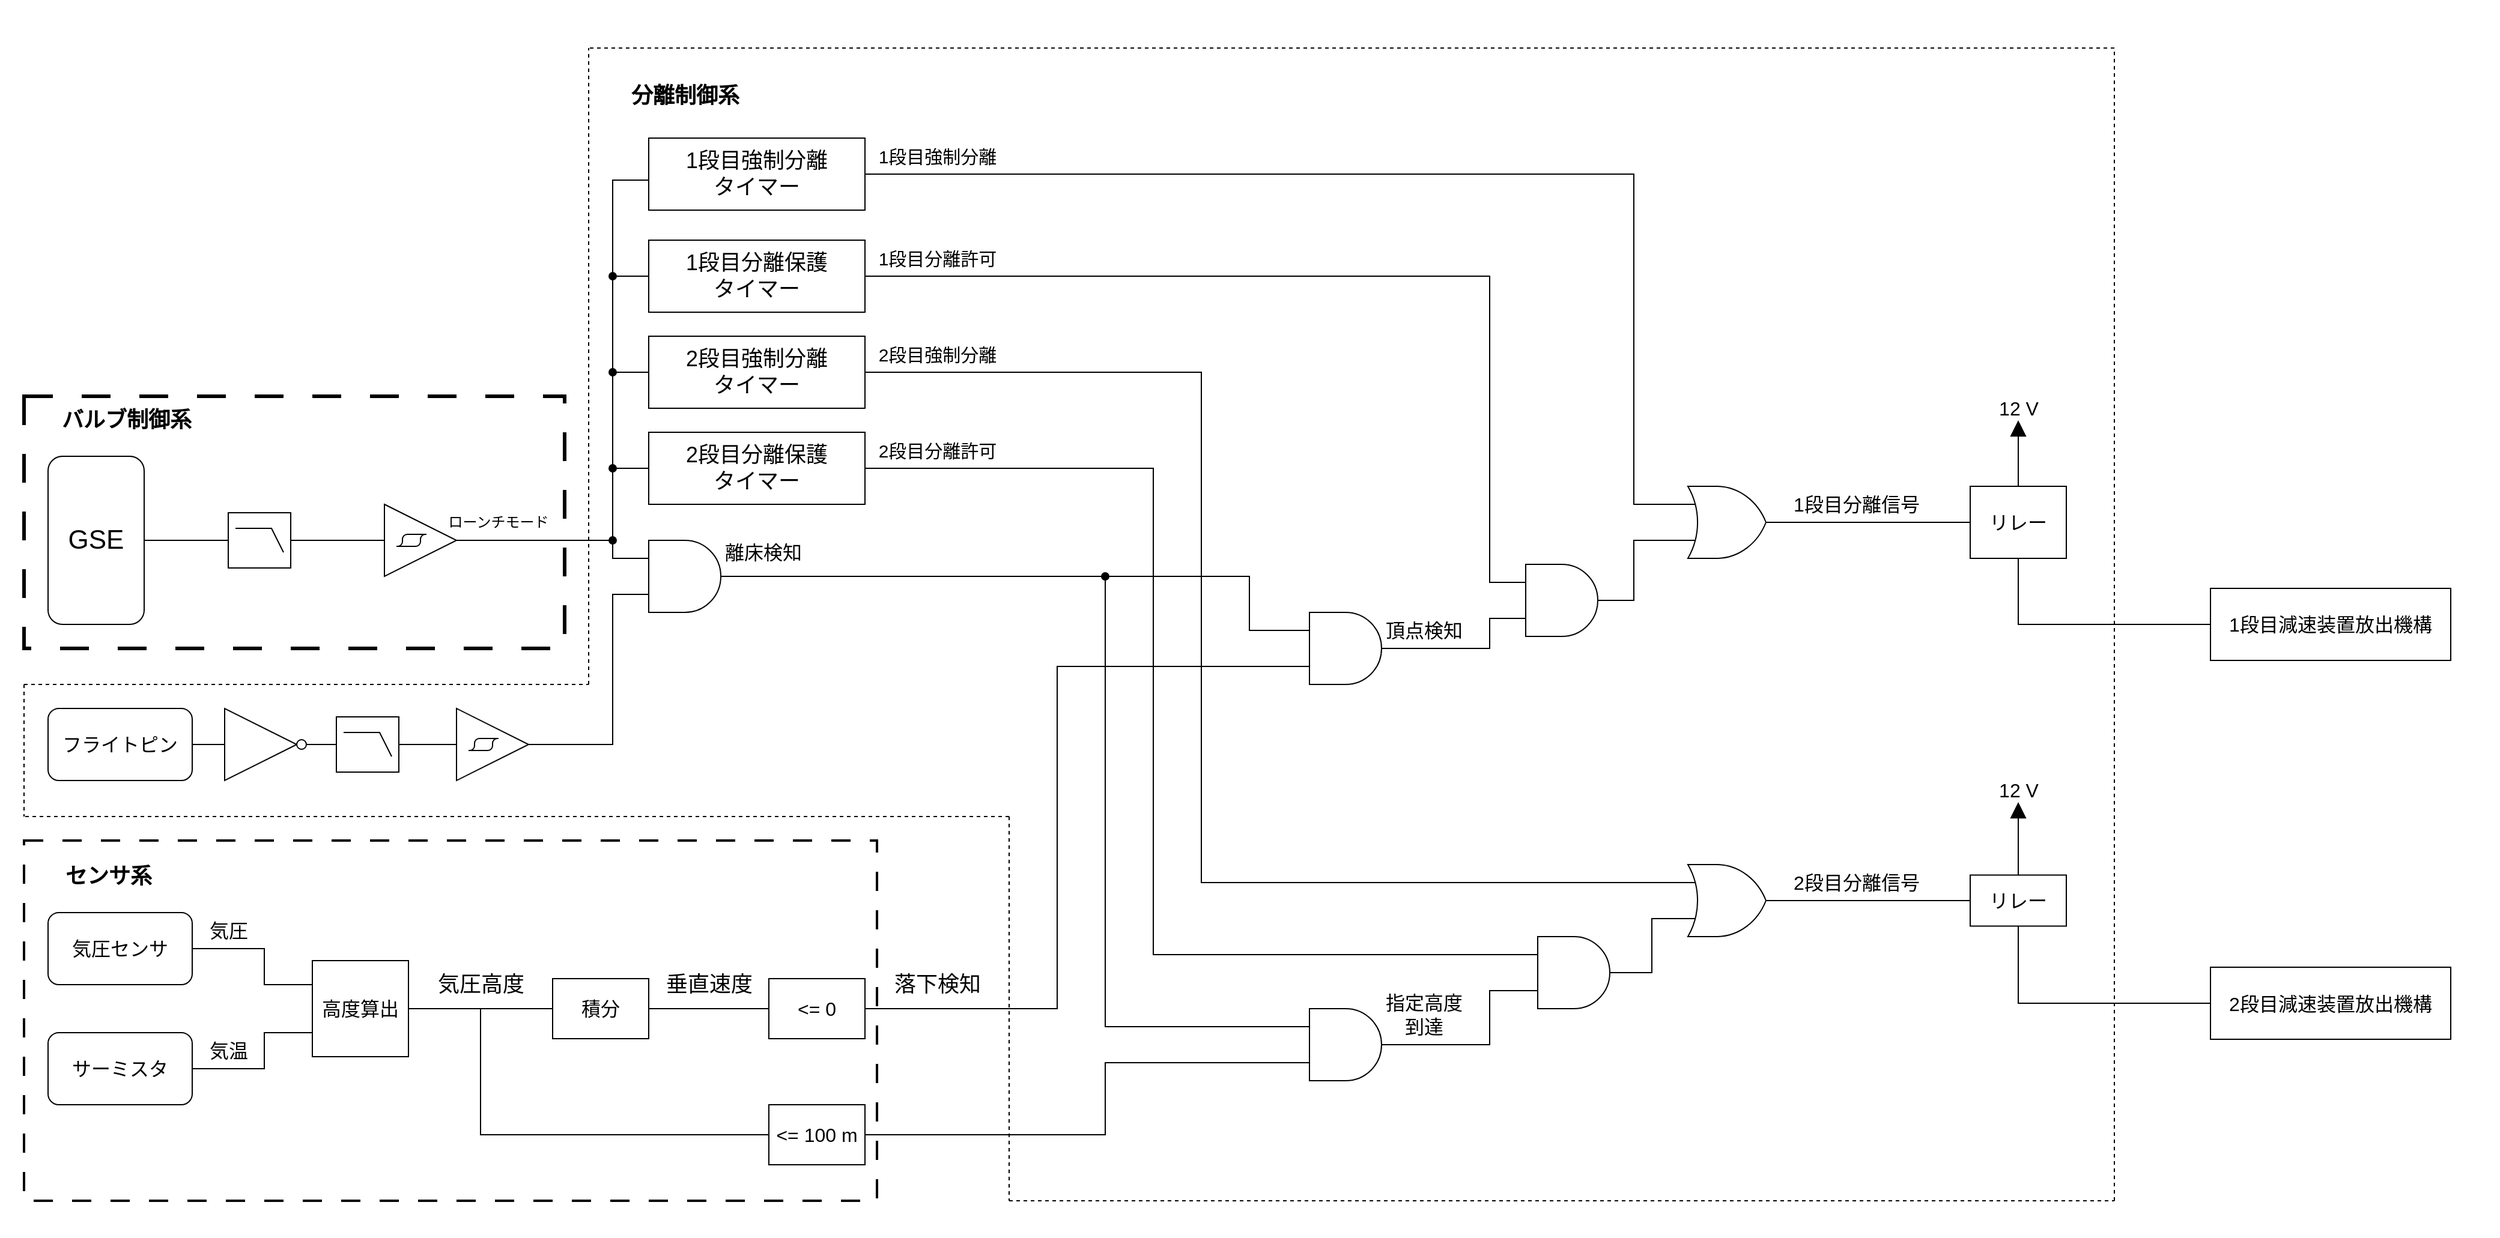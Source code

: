 <mxfile>
    <diagram id="8TEd3o8tfnUCQelQGDyB" name="ページ1">
        <mxGraphModel dx="1258" dy="1646" grid="1" gridSize="10" guides="1" tooltips="1" connect="1" arrows="1" fold="1" page="1" pageScale="1" pageWidth="1169" pageHeight="827" background="#ffffff" math="0" shadow="0">
            <root>
                <mxCell id="0"/>
                <mxCell id="1" parent="0"/>
                <mxCell id="135" value="" style="rounded=0;whiteSpace=wrap;html=1;strokeColor=none;" parent="1" vertex="1">
                    <mxGeometry x="40" y="-200" width="2080" height="1030" as="geometry"/>
                </mxCell>
                <mxCell id="49" value="気温" style="text;html=1;align=center;verticalAlign=middle;resizable=0;points=[];autosize=1;strokeColor=none;fillColor=none;fontSize=16;" parent="1" vertex="1">
                    <mxGeometry x="200" y="660" width="60" height="30" as="geometry"/>
                </mxCell>
                <mxCell id="82" value="" style="rounded=0;whiteSpace=wrap;html=1;fontSize=18;fillColor=none;dashed=1;dashPattern=8 8;strokeWidth=2;movable=0;resizable=0;rotatable=0;deletable=0;editable=0;locked=1;connectable=0;" parent="1" vertex="1">
                    <mxGeometry x="60" y="500" width="710" height="300" as="geometry"/>
                </mxCell>
                <mxCell id="13" value="" style="rounded=0;whiteSpace=wrap;html=1;fontSize=18;fillColor=none;dashed=1;dashPattern=8 8;movable=0;resizable=0;rotatable=0;deletable=0;editable=0;connectable=0;strokeWidth=3;locked=1;" parent="1" vertex="1">
                    <mxGeometry x="60" y="130" width="450" height="210" as="geometry"/>
                </mxCell>
                <mxCell id="3" value="&lt;font style=&quot;font-size: 22px;&quot;&gt;GSE&lt;/font&gt;" style="rounded=1;whiteSpace=wrap;html=1;" parent="1" vertex="1">
                    <mxGeometry x="80" y="180" width="80" height="140" as="geometry"/>
                </mxCell>
                <mxCell id="16" style="edgeStyle=elbowEdgeStyle;rounded=0;html=1;exitX=1;exitY=0.5;exitDx=0;exitDy=0;exitPerimeter=0;entryX=0;entryY=0.25;entryDx=0;entryDy=0;entryPerimeter=0;fontSize=18;endArrow=none;endFill=0;" parent="1" target="15" edge="1">
                    <mxGeometry relative="1" as="geometry">
                        <Array as="points">
                            <mxPoint x="550" y="260"/>
                        </Array>
                        <mxPoint x="500.0" y="250" as="sourcePoint"/>
                    </mxGeometry>
                </mxCell>
                <mxCell id="12" value="&lt;b&gt;バルブ制御系&lt;/b&gt;" style="text;html=1;align=center;verticalAlign=middle;resizable=0;points=[];autosize=1;strokeColor=none;fillColor=none;fontSize=18;" parent="1" vertex="1">
                    <mxGeometry x="80" y="130" width="130" height="40" as="geometry"/>
                </mxCell>
                <mxCell id="56" style="edgeStyle=elbowEdgeStyle;rounded=0;html=1;exitX=1;exitY=0.5;exitDx=0;exitDy=0;exitPerimeter=0;entryX=0;entryY=0.25;entryDx=0;entryDy=0;entryPerimeter=0;fontSize=16;startArrow=none;startFill=0;endArrow=none;endFill=0;" parent="1" source="15" target="19" edge="1">
                    <mxGeometry relative="1" as="geometry">
                        <Array as="points">
                            <mxPoint x="1080" y="300"/>
                        </Array>
                    </mxGeometry>
                </mxCell>
                <mxCell id="15" value="" style="verticalLabelPosition=bottom;shadow=0;dashed=0;align=center;html=1;verticalAlign=top;shape=mxgraph.electrical.logic_gates.logic_gate;operation=and;dashPattern=8 8;fontSize=18;fillColor=none;" parent="1" vertex="1">
                    <mxGeometry x="560" y="250" width="100" height="60" as="geometry"/>
                </mxCell>
                <mxCell id="18" style="edgeStyle=elbowEdgeStyle;rounded=0;html=1;fontSize=18;endArrow=oval;endFill=1;startArrow=none;startFill=0;" parent="1" source="17" edge="1">
                    <mxGeometry relative="1" as="geometry">
                        <mxPoint x="550" y="250" as="targetPoint"/>
                        <Array as="points">
                            <mxPoint x="550" y="230"/>
                        </Array>
                    </mxGeometry>
                </mxCell>
                <mxCell id="17" value="2段目分離保護&lt;div&gt;タイマー&lt;/div&gt;" style="rounded=0;whiteSpace=wrap;html=1;fontSize=18;fillColor=default;" parent="1" vertex="1">
                    <mxGeometry x="580" y="160" width="180" height="60" as="geometry"/>
                </mxCell>
                <mxCell id="36" style="edgeStyle=elbowEdgeStyle;rounded=0;html=1;exitX=1;exitY=0.5;exitDx=0;exitDy=0;exitPerimeter=0;entryX=0;entryY=0.75;entryDx=0;entryDy=0;entryPerimeter=0;fontSize=16;startArrow=none;startFill=0;endArrow=none;endFill=0;" parent="1" source="19" target="35" edge="1">
                    <mxGeometry relative="1" as="geometry">
                        <Array as="points">
                            <mxPoint x="1280" y="330"/>
                            <mxPoint x="1210" y="320"/>
                            <mxPoint x="1150" y="320"/>
                        </Array>
                    </mxGeometry>
                </mxCell>
                <mxCell id="19" value="" style="verticalLabelPosition=bottom;shadow=0;dashed=0;align=center;html=1;verticalAlign=top;shape=mxgraph.electrical.logic_gates.logic_gate;operation=and;dashPattern=8 8;fontSize=18;fillColor=none;" parent="1" vertex="1">
                    <mxGeometry x="1110" y="310" width="100" height="60" as="geometry"/>
                </mxCell>
                <mxCell id="21" value="&lt;font style=&quot;font-size: 16px;&quot;&gt;離床検知&lt;/font&gt;" style="text;html=1;align=center;verticalAlign=middle;resizable=0;points=[];autosize=1;strokeColor=none;fillColor=none;fontSize=18;" parent="1" vertex="1">
                    <mxGeometry x="630" y="240" width="90" height="40" as="geometry"/>
                </mxCell>
                <mxCell id="34" style="edgeStyle=elbowEdgeStyle;rounded=0;html=1;fontSize=16;startArrow=none;startFill=0;endArrow=oval;endFill=1;" parent="1" source="23" edge="1">
                    <mxGeometry relative="1" as="geometry">
                        <mxPoint x="550" y="190" as="targetPoint"/>
                        <Array as="points">
                            <mxPoint x="550" y="150"/>
                        </Array>
                    </mxGeometry>
                </mxCell>
                <mxCell id="23" value="2段目強制分離&lt;br&gt;タイマー" style="rounded=0;whiteSpace=wrap;html=1;fontSize=18;fillColor=default;" parent="1" vertex="1">
                    <mxGeometry x="580" y="80" width="180" height="60" as="geometry"/>
                </mxCell>
                <mxCell id="27" style="edgeStyle=elbowEdgeStyle;rounded=0;html=1;exitX=1;exitY=0.5;exitDx=0;exitDy=0;exitPerimeter=0;entryX=0;entryY=0.75;entryDx=0;entryDy=0;entryPerimeter=0;fontSize=16;startArrow=none;startFill=0;endArrow=none;endFill=0;" parent="1" source="26" target="15" edge="1">
                    <mxGeometry relative="1" as="geometry">
                        <Array as="points">
                            <mxPoint x="550" y="360"/>
                        </Array>
                    </mxGeometry>
                </mxCell>
                <mxCell id="26" value="" style="verticalLabelPosition=bottom;shadow=0;dashed=0;align=center;html=1;verticalAlign=top;shape=mxgraph.electrical.logic_gates.schmitt_trigger;fontSize=16;fillColor=default;" parent="1" vertex="1">
                    <mxGeometry x="400" y="390" width="100" height="60" as="geometry"/>
                </mxCell>
                <mxCell id="29" style="edgeStyle=elbowEdgeStyle;rounded=0;html=1;entryX=0;entryY=0.5;entryDx=0;entryDy=0;entryPerimeter=0;fontSize=16;startArrow=none;startFill=0;endArrow=none;endFill=0;" parent="1" source="28" target="26" edge="1">
                    <mxGeometry relative="1" as="geometry"/>
                </mxCell>
                <mxCell id="28" value="" style="verticalLabelPosition=bottom;shadow=0;dashed=0;align=center;html=1;verticalAlign=top;shape=mxgraph.electrical.logic_gates.lowpass_filter;fontSize=16;fillColor=default;" parent="1" vertex="1">
                    <mxGeometry x="320" y="397" width="52" height="46" as="geometry"/>
                </mxCell>
                <mxCell id="31" style="edgeStyle=elbowEdgeStyle;rounded=0;html=1;exitX=1;exitY=0.5;exitDx=0;exitDy=0;exitPerimeter=0;entryX=0;entryY=0.5;entryDx=0;entryDy=0;entryPerimeter=0;fontSize=16;startArrow=none;startFill=0;endArrow=none;endFill=0;" parent="1" source="30" target="28" edge="1">
                    <mxGeometry relative="1" as="geometry"/>
                </mxCell>
                <mxCell id="30" value="" style="verticalLabelPosition=bottom;shadow=0;dashed=0;align=center;html=1;verticalAlign=top;shape=mxgraph.electrical.logic_gates.inverter_2;fontSize=16;fillColor=default;" parent="1" vertex="1">
                    <mxGeometry x="210" y="390" width="100" height="60" as="geometry"/>
                </mxCell>
                <mxCell id="33" style="edgeStyle=elbowEdgeStyle;rounded=0;html=1;entryX=0;entryY=0.5;entryDx=0;entryDy=0;entryPerimeter=0;fontSize=16;startArrow=none;startFill=0;endArrow=none;endFill=0;" parent="1" source="32" target="30" edge="1">
                    <mxGeometry relative="1" as="geometry"/>
                </mxCell>
                <mxCell id="32" value="フライトピン" style="rounded=1;whiteSpace=wrap;html=1;fontSize=16;fillColor=default;" parent="1" vertex="1">
                    <mxGeometry x="80" y="390" width="120" height="60" as="geometry"/>
                </mxCell>
                <mxCell id="39" style="edgeStyle=elbowEdgeStyle;rounded=0;html=1;exitX=1;exitY=0.5;exitDx=0;exitDy=0;exitPerimeter=0;entryX=0;entryY=0.75;entryDx=0;entryDy=0;entryPerimeter=0;fontSize=16;startArrow=none;startFill=0;endArrow=none;endFill=0;" parent="1" source="35" target="59" edge="1">
                    <mxGeometry relative="1" as="geometry">
                        <mxPoint x="1350" y="250" as="targetPoint"/>
                        <Array as="points">
                            <mxPoint x="1400" y="260"/>
                            <mxPoint x="1330" y="270"/>
                        </Array>
                    </mxGeometry>
                </mxCell>
                <mxCell id="35" value="" style="verticalLabelPosition=bottom;shadow=0;dashed=0;align=center;html=1;verticalAlign=top;shape=mxgraph.electrical.logic_gates.logic_gate;operation=and;dashPattern=8 8;fontSize=18;fillColor=none;" parent="1" vertex="1">
                    <mxGeometry x="1290" y="270" width="100" height="60" as="geometry"/>
                </mxCell>
                <mxCell id="46" style="edgeStyle=elbowEdgeStyle;rounded=0;html=1;fontSize=16;startArrow=none;startFill=0;endArrow=none;endFill=0;" parent="1" source="43" edge="1">
                    <mxGeometry relative="1" as="geometry">
                        <mxPoint x="300" y="620" as="targetPoint"/>
                        <Array as="points">
                            <mxPoint x="260" y="590"/>
                        </Array>
                    </mxGeometry>
                </mxCell>
                <mxCell id="43" value="気圧センサ" style="rounded=1;whiteSpace=wrap;html=1;fontSize=16;fillColor=default;" parent="1" vertex="1">
                    <mxGeometry x="80" y="560" width="120" height="60" as="geometry"/>
                </mxCell>
                <mxCell id="47" style="edgeStyle=elbowEdgeStyle;rounded=0;html=1;entryX=0;entryY=0.75;entryDx=0;entryDy=0;fontSize=16;startArrow=none;startFill=0;endArrow=none;endFill=0;" parent="1" source="44" target="45" edge="1">
                    <mxGeometry relative="1" as="geometry">
                        <Array as="points">
                            <mxPoint x="260" y="690"/>
                        </Array>
                    </mxGeometry>
                </mxCell>
                <mxCell id="44" value="サーミスタ" style="rounded=1;whiteSpace=wrap;html=1;fontSize=16;fillColor=default;" parent="1" vertex="1">
                    <mxGeometry x="80" y="660" width="120" height="60" as="geometry"/>
                </mxCell>
                <mxCell id="51" style="edgeStyle=elbowEdgeStyle;rounded=0;html=1;entryX=0;entryY=0.5;entryDx=0;entryDy=0;fontSize=16;startArrow=none;startFill=0;endArrow=none;endFill=0;" parent="1" source="45" target="50" edge="1">
                    <mxGeometry relative="1" as="geometry"/>
                </mxCell>
                <mxCell id="45" value="高度算出" style="rounded=0;whiteSpace=wrap;html=1;fontSize=16;fillColor=default;" parent="1" vertex="1">
                    <mxGeometry x="300" y="600" width="80" height="80" as="geometry"/>
                </mxCell>
                <mxCell id="48" value="気圧" style="text;html=1;align=center;verticalAlign=middle;resizable=0;points=[];autosize=1;strokeColor=none;fillColor=none;fontSize=16;" parent="1" vertex="1">
                    <mxGeometry x="200" y="560" width="60" height="30" as="geometry"/>
                </mxCell>
                <mxCell id="53" style="edgeStyle=elbowEdgeStyle;rounded=0;html=1;entryX=0;entryY=0.5;entryDx=0;entryDy=0;fontSize=16;startArrow=none;startFill=0;endArrow=none;endFill=0;" parent="1" source="50" target="52" edge="1">
                    <mxGeometry relative="1" as="geometry"/>
                </mxCell>
                <mxCell id="50" value="積分" style="rounded=0;whiteSpace=wrap;html=1;fontSize=16;fillColor=default;" parent="1" vertex="1">
                    <mxGeometry x="500" y="615" width="80" height="50" as="geometry"/>
                </mxCell>
                <mxCell id="57" style="edgeStyle=elbowEdgeStyle;rounded=0;html=1;entryX=0;entryY=0.75;entryDx=0;entryDy=0;entryPerimeter=0;fontSize=16;startArrow=none;startFill=0;endArrow=none;endFill=0;" parent="1" source="52" target="19" edge="1">
                    <mxGeometry relative="1" as="geometry">
                        <Array as="points">
                            <mxPoint x="920" y="500"/>
                        </Array>
                    </mxGeometry>
                </mxCell>
                <mxCell id="52" value="&amp;lt;= 0" style="rounded=0;whiteSpace=wrap;html=1;fontSize=16;fillColor=default;" parent="1" vertex="1">
                    <mxGeometry x="680" y="615" width="80" height="50" as="geometry"/>
                </mxCell>
                <mxCell id="58" value="頂点検知" style="text;html=1;align=center;verticalAlign=middle;resizable=0;points=[];autosize=1;strokeColor=none;fillColor=none;fontSize=16;" parent="1" vertex="1">
                    <mxGeometry x="1180" y="310" width="90" height="30" as="geometry"/>
                </mxCell>
                <mxCell id="61" style="edgeStyle=elbowEdgeStyle;rounded=0;html=1;exitX=1;exitY=0.5;exitDx=0;exitDy=0;exitPerimeter=0;entryX=0;entryY=0.5;entryDx=0;entryDy=0;fontSize=16;startArrow=none;startFill=0;endArrow=none;endFill=0;" parent="1" target="60" edge="1">
                    <mxGeometry relative="1" as="geometry">
                        <mxPoint x="1530" y="235" as="sourcePoint"/>
                    </mxGeometry>
                </mxCell>
                <mxCell id="59" value="" style="verticalLabelPosition=bottom;shadow=0;dashed=0;align=center;html=1;verticalAlign=top;shape=mxgraph.electrical.logic_gates.logic_gate;operation=or;fontSize=16;fillColor=default;" parent="1" vertex="1">
                    <mxGeometry x="1430" y="205" width="100" height="60" as="geometry"/>
                </mxCell>
                <mxCell id="64" style="edgeStyle=elbowEdgeStyle;rounded=0;html=1;fontSize=16;startArrow=none;startFill=0;endArrow=block;endFill=1;endSize=11;startSize=6;targetPerimeterSpacing=0;strokeWidth=1;" parent="1" source="60" edge="1">
                    <mxGeometry relative="1" as="geometry">
                        <mxPoint x="1720" y="150.0" as="targetPoint"/>
                    </mxGeometry>
                </mxCell>
                <mxCell id="67" style="edgeStyle=elbowEdgeStyle;rounded=0;html=1;entryX=0;entryY=0.5;entryDx=0;entryDy=0;strokeWidth=1;fontSize=16;startArrow=none;startFill=0;endArrow=none;endFill=0;startSize=6;endSize=11;targetPerimeterSpacing=0;exitX=0.5;exitY=1;exitDx=0;exitDy=0;" parent="1" source="60" target="66" edge="1">
                    <mxGeometry relative="1" as="geometry">
                        <Array as="points">
                            <mxPoint x="1720" y="280"/>
                        </Array>
                    </mxGeometry>
                </mxCell>
                <mxCell id="60" value="リレー" style="rounded=0;whiteSpace=wrap;html=1;fontSize=16;fillColor=default;" parent="1" vertex="1">
                    <mxGeometry x="1680" y="205" width="80" height="60" as="geometry"/>
                </mxCell>
                <mxCell id="62" value="1段目分離信号" style="text;html=1;align=center;verticalAlign=middle;resizable=0;points=[];autosize=1;strokeColor=none;fillColor=none;fontSize=16;" parent="1" vertex="1">
                    <mxGeometry x="1520" y="205" width="130" height="30" as="geometry"/>
                </mxCell>
                <mxCell id="65" value="12 V" style="text;html=1;align=center;verticalAlign=middle;resizable=0;points=[];autosize=1;strokeColor=none;fillColor=none;fontSize=16;" parent="1" vertex="1">
                    <mxGeometry x="1690" y="125" width="60" height="30" as="geometry"/>
                </mxCell>
                <mxCell id="66" value="1段目減速装置放出機構" style="rounded=0;whiteSpace=wrap;html=1;fontSize=16;fillColor=default;" parent="1" vertex="1">
                    <mxGeometry x="1880" y="290" width="200" height="60" as="geometry"/>
                </mxCell>
                <mxCell id="68" value="" style="endArrow=none;dashed=1;html=1;rounded=0;strokeWidth=1;fontSize=16;startSize=6;endSize=11;targetPerimeterSpacing=0;" parent="1" edge="1">
                    <mxGeometry width="50" height="50" relative="1" as="geometry">
                        <mxPoint x="60" y="370" as="sourcePoint"/>
                        <mxPoint x="530" y="370" as="targetPoint"/>
                    </mxGeometry>
                </mxCell>
                <mxCell id="69" value="" style="endArrow=none;dashed=1;html=1;rounded=0;strokeWidth=1;fontSize=16;startSize=6;endSize=11;targetPerimeterSpacing=0;" parent="1" edge="1">
                    <mxGeometry width="50" height="50" relative="1" as="geometry">
                        <mxPoint x="530" y="370" as="sourcePoint"/>
                        <mxPoint x="530" y="-160" as="targetPoint"/>
                    </mxGeometry>
                </mxCell>
                <mxCell id="70" value="&lt;b&gt;&lt;font style=&quot;font-size: 18px;&quot;&gt;分離制御系&lt;/font&gt;&lt;/b&gt;" style="text;html=1;align=center;verticalAlign=middle;resizable=0;points=[];autosize=1;strokeColor=none;fillColor=none;fontSize=16;" parent="1" vertex="1">
                    <mxGeometry x="555" y="-140" width="110" height="40" as="geometry"/>
                </mxCell>
                <mxCell id="71" value="&lt;b&gt;センサ系&lt;/b&gt;" style="text;html=1;align=center;verticalAlign=middle;resizable=0;points=[];autosize=1;strokeColor=none;fillColor=none;fontSize=18;" parent="1" vertex="1">
                    <mxGeometry x="80" y="510" width="100" height="40" as="geometry"/>
                </mxCell>
                <mxCell id="72" value="" style="endArrow=none;dashed=1;html=1;rounded=0;strokeWidth=1;fontSize=16;startSize=6;endSize=11;targetPerimeterSpacing=0;" parent="1" edge="1">
                    <mxGeometry width="50" height="50" relative="1" as="geometry">
                        <mxPoint x="60" y="370" as="sourcePoint"/>
                        <mxPoint x="60" y="480" as="targetPoint"/>
                    </mxGeometry>
                </mxCell>
                <mxCell id="73" value="" style="endArrow=none;dashed=1;html=1;rounded=0;strokeWidth=1;fontSize=16;startSize=6;endSize=11;targetPerimeterSpacing=0;" parent="1" edge="1">
                    <mxGeometry width="50" height="50" relative="1" as="geometry">
                        <mxPoint x="880" y="480" as="sourcePoint"/>
                        <mxPoint x="60" y="480" as="targetPoint"/>
                    </mxGeometry>
                </mxCell>
                <mxCell id="74" value="落下検知" style="text;html=1;align=center;verticalAlign=middle;resizable=0;points=[];autosize=1;strokeColor=none;fillColor=none;fontSize=18;" parent="1" vertex="1">
                    <mxGeometry x="770" y="600" width="100" height="40" as="geometry"/>
                </mxCell>
                <mxCell id="75" value="垂直速度" style="text;html=1;align=center;verticalAlign=middle;resizable=0;points=[];autosize=1;strokeColor=none;fillColor=none;fontSize=18;" parent="1" vertex="1">
                    <mxGeometry x="580" y="600" width="100" height="40" as="geometry"/>
                </mxCell>
                <mxCell id="77" value="気圧高度" style="text;html=1;align=center;verticalAlign=middle;resizable=0;points=[];autosize=1;strokeColor=none;fillColor=none;fontSize=18;" parent="1" vertex="1">
                    <mxGeometry x="390" y="600" width="100" height="40" as="geometry"/>
                </mxCell>
                <mxCell id="81" value="" style="endArrow=none;dashed=1;html=1;strokeWidth=1;rounded=0;fontSize=18;startSize=6;endSize=11;targetPerimeterSpacing=0;" parent="1" edge="1">
                    <mxGeometry width="50" height="50" relative="1" as="geometry">
                        <mxPoint x="880" y="800" as="sourcePoint"/>
                        <mxPoint x="1800" y="800" as="targetPoint"/>
                    </mxGeometry>
                </mxCell>
                <mxCell id="84" value="" style="endArrow=none;html=1;exitX=0;exitY=0.5;exitDx=0;exitDy=0;exitPerimeter=0;entryX=1;entryY=0.5;entryDx=0;entryDy=0;" parent="1" target="3" edge="1">
                    <mxGeometry width="50" height="50" relative="1" as="geometry">
                        <mxPoint x="190" y="250" as="sourcePoint"/>
                        <mxPoint x="510" y="260" as="targetPoint"/>
                    </mxGeometry>
                </mxCell>
                <mxCell id="85" value="" style="verticalLabelPosition=bottom;shadow=0;dashed=0;align=center;html=1;verticalAlign=top;shape=mxgraph.electrical.logic_gates.lowpass_filter;fontSize=16;fillColor=default;" parent="1" vertex="1">
                    <mxGeometry x="230" y="227" width="52" height="46" as="geometry"/>
                </mxCell>
                <mxCell id="89" style="edgeStyle=none;html=1;endArrow=none;endFill=0;" parent="1" source="86" edge="1">
                    <mxGeometry relative="1" as="geometry">
                        <mxPoint x="500" y="250" as="targetPoint"/>
                    </mxGeometry>
                </mxCell>
                <mxCell id="86" value="" style="verticalLabelPosition=bottom;shadow=0;dashed=0;align=center;html=1;verticalAlign=top;shape=mxgraph.electrical.logic_gates.schmitt_trigger;fontSize=16;fillColor=default;" parent="1" vertex="1">
                    <mxGeometry x="340" y="220" width="100" height="60" as="geometry"/>
                </mxCell>
                <mxCell id="87" style="edgeStyle=none;html=1;entryX=0;entryY=0.5;entryDx=0;entryDy=0;entryPerimeter=0;endArrow=none;endFill=0;" parent="1" source="85" target="86" edge="1">
                    <mxGeometry relative="1" as="geometry"/>
                </mxCell>
                <mxCell id="88" style="edgeStyle=none;html=1;entryX=0;entryY=0.5;entryDx=0;entryDy=0;entryPerimeter=0;endArrow=none;endFill=0;" parent="1" target="85" edge="1">
                    <mxGeometry relative="1" as="geometry">
                        <mxPoint x="190" y="250" as="sourcePoint"/>
                    </mxGeometry>
                </mxCell>
                <mxCell id="90" value="ローンチモード" style="text;html=1;align=center;verticalAlign=middle;whiteSpace=wrap;rounded=0;" parent="1" vertex="1">
                    <mxGeometry x="410" y="220" width="90" height="30" as="geometry"/>
                </mxCell>
                <mxCell id="93" value="1段目分離保護&lt;div&gt;タイマー&lt;/div&gt;" style="rounded=0;whiteSpace=wrap;html=1;fontSize=18;fillColor=default;" parent="1" vertex="1">
                    <mxGeometry x="580" width="180" height="60" as="geometry"/>
                </mxCell>
                <mxCell id="94" value="1段目強制分離&lt;br&gt;タイマー" style="rounded=0;whiteSpace=wrap;html=1;fontSize=18;fillColor=default;" parent="1" vertex="1">
                    <mxGeometry x="580" y="-85" width="180" height="60" as="geometry"/>
                </mxCell>
                <mxCell id="95" value="" style="endArrow=none;html=1;entryX=0;entryY=0.5;entryDx=0;entryDy=0;edgeStyle=elbowEdgeStyle;rounded=0;curved=0;startArrow=oval;startFill=1;" parent="1" target="93" edge="1">
                    <mxGeometry width="50" height="50" relative="1" as="geometry">
                        <mxPoint x="550" y="110" as="sourcePoint"/>
                        <mxPoint x="565" y="-70" as="targetPoint"/>
                        <Array as="points">
                            <mxPoint x="550" y="70"/>
                        </Array>
                    </mxGeometry>
                </mxCell>
                <mxCell id="96" value="" style="endArrow=none;html=1;entryX=0;entryY=0.5;entryDx=0;entryDy=0;edgeStyle=elbowEdgeStyle;rounded=0;curved=0;startArrow=oval;startFill=1;" parent="1" edge="1">
                    <mxGeometry width="50" height="50" relative="1" as="geometry">
                        <mxPoint x="550" y="30" as="sourcePoint"/>
                        <mxPoint x="580" y="-50" as="targetPoint"/>
                        <Array as="points">
                            <mxPoint x="550" y="-10"/>
                        </Array>
                    </mxGeometry>
                </mxCell>
                <mxCell id="97" value="" style="verticalLabelPosition=bottom;shadow=0;dashed=0;align=center;html=1;verticalAlign=top;shape=mxgraph.electrical.logic_gates.logic_gate;operation=and;dashPattern=8 8;fontSize=18;fillColor=none;" parent="1" vertex="1">
                    <mxGeometry x="1110" y="640" width="100" height="60" as="geometry"/>
                </mxCell>
                <mxCell id="98" value="" style="endArrow=oval;html=1;edgeStyle=elbowEdgeStyle;strokeColor=default;rounded=0;curved=0;endFill=1;" parent="1" edge="1">
                    <mxGeometry width="50" height="50" relative="1" as="geometry">
                        <mxPoint x="1110" y="655" as="sourcePoint"/>
                        <mxPoint x="960" y="280" as="targetPoint"/>
                        <Array as="points">
                            <mxPoint x="960" y="470"/>
                        </Array>
                    </mxGeometry>
                </mxCell>
                <mxCell id="99" value="" style="verticalLabelPosition=bottom;shadow=0;dashed=0;align=center;html=1;verticalAlign=top;shape=mxgraph.electrical.logic_gates.logic_gate;operation=and;dashPattern=8 8;fontSize=18;fillColor=none;" parent="1" vertex="1">
                    <mxGeometry x="1300" y="580" width="100" height="60" as="geometry"/>
                </mxCell>
                <mxCell id="100" value="" style="endArrow=none;html=1;exitX=1;exitY=0.5;exitDx=0;exitDy=0;exitPerimeter=0;entryX=0;entryY=0.75;entryDx=0;entryDy=0;entryPerimeter=0;edgeStyle=elbowEdgeStyle;rounded=0;curved=0;" parent="1" source="97" target="99" edge="1">
                    <mxGeometry width="50" height="50" relative="1" as="geometry">
                        <mxPoint x="1290" y="520" as="sourcePoint"/>
                        <mxPoint x="1340" y="470" as="targetPoint"/>
                        <Array as="points">
                            <mxPoint x="1280" y="650"/>
                        </Array>
                    </mxGeometry>
                </mxCell>
                <mxCell id="101" value="" style="endArrow=none;html=1;exitX=1;exitY=0.5;exitDx=0;exitDy=0;entryX=0;entryY=0.25;entryDx=0;entryDy=0;entryPerimeter=0;edgeStyle=elbowEdgeStyle;rounded=0;curved=0;" parent="1" source="17" target="99" edge="1">
                    <mxGeometry width="50" height="50" relative="1" as="geometry">
                        <mxPoint x="980" y="320" as="sourcePoint"/>
                        <mxPoint x="1160" y="410" as="targetPoint"/>
                        <Array as="points">
                            <mxPoint x="1000" y="400"/>
                        </Array>
                    </mxGeometry>
                </mxCell>
                <mxCell id="103" value="" style="verticalLabelPosition=bottom;shadow=0;dashed=0;align=center;html=1;verticalAlign=top;shape=mxgraph.electrical.logic_gates.logic_gate;operation=or;fontSize=16;fillColor=default;" parent="1" vertex="1">
                    <mxGeometry x="1430" y="520" width="100" height="60" as="geometry"/>
                </mxCell>
                <mxCell id="107" value="" style="endArrow=none;html=1;exitX=1;exitY=0.5;exitDx=0;exitDy=0;exitPerimeter=0;entryX=0;entryY=0.75;entryDx=0;entryDy=0;entryPerimeter=0;edgeStyle=elbowEdgeStyle;elbow=vertical;rounded=0;curved=0;" parent="1" source="99" target="103" edge="1">
                    <mxGeometry width="50" height="50" relative="1" as="geometry">
                        <mxPoint x="1380" y="590" as="sourcePoint"/>
                        <mxPoint x="1430" y="540" as="targetPoint"/>
                    </mxGeometry>
                </mxCell>
                <mxCell id="108" value="" style="endArrow=none;html=1;exitX=1;exitY=0.5;exitDx=0;exitDy=0;entryX=0;entryY=0.25;entryDx=0;entryDy=0;entryPerimeter=0;edgeStyle=elbowEdgeStyle;rounded=0;curved=0;" parent="1" source="23" target="103" edge="1">
                    <mxGeometry width="50" height="50" relative="1" as="geometry">
                        <mxPoint x="1070" y="370" as="sourcePoint"/>
                        <mxPoint x="1120" y="320" as="targetPoint"/>
                        <Array as="points">
                            <mxPoint x="1040" y="330"/>
                        </Array>
                    </mxGeometry>
                </mxCell>
                <mxCell id="109" value="&lt;font style=&quot;font-size: 15px; color: rgb(0, 0, 0);&quot;&gt;2段目分離許可&lt;/font&gt;" style="text;html=1;align=center;verticalAlign=middle;resizable=0;points=[];autosize=1;strokeColor=none;fillColor=none;" parent="1" vertex="1">
                    <mxGeometry x="760" y="160" width="120" height="30" as="geometry"/>
                </mxCell>
                <mxCell id="110" value="&lt;font style=&quot;font-size: 15px; color: rgb(0, 0, 0);&quot;&gt;2段目強制分離&lt;/font&gt;" style="text;html=1;align=center;verticalAlign=middle;resizable=0;points=[];autosize=1;strokeColor=none;fillColor=none;" parent="1" vertex="1">
                    <mxGeometry x="760" y="80" width="120" height="30" as="geometry"/>
                </mxCell>
                <mxCell id="111" value="" style="endArrow=none;html=1;exitX=1;exitY=0.5;exitDx=0;exitDy=0;entryX=0;entryY=0.25;entryDx=0;entryDy=0;entryPerimeter=0;edgeStyle=elbowEdgeStyle;rounded=0;curved=0;" parent="1" source="93" target="35" edge="1">
                    <mxGeometry width="50" height="50" relative="1" as="geometry">
                        <mxPoint x="970" y="90" as="sourcePoint"/>
                        <mxPoint x="1020" y="40" as="targetPoint"/>
                        <Array as="points">
                            <mxPoint x="1280" y="160"/>
                        </Array>
                    </mxGeometry>
                </mxCell>
                <mxCell id="112" value="&lt;font style=&quot;font-size: 15px; color: rgb(0, 0, 0);&quot;&gt;1段目分離許可&lt;/font&gt;" style="text;html=1;align=center;verticalAlign=middle;resizable=0;points=[];autosize=1;strokeColor=none;fillColor=none;" parent="1" vertex="1">
                    <mxGeometry x="760" width="120" height="30" as="geometry"/>
                </mxCell>
                <mxCell id="113" value="&lt;font style=&quot;font-size: 15px; color: rgb(0, 0, 0);&quot;&gt;1段目強制分離&lt;/font&gt;" style="text;html=1;align=center;verticalAlign=middle;resizable=0;points=[];autosize=1;strokeColor=none;fillColor=none;" parent="1" vertex="1">
                    <mxGeometry x="760" y="-85" width="120" height="30" as="geometry"/>
                </mxCell>
                <mxCell id="114" value="" style="endArrow=none;html=1;exitX=1;exitY=0.5;exitDx=0;exitDy=0;entryX=0;entryY=0.25;entryDx=0;entryDy=0;entryPerimeter=0;edgeStyle=elbowEdgeStyle;rounded=0;curved=0;" parent="1" source="94" target="59" edge="1">
                    <mxGeometry width="50" height="50" relative="1" as="geometry">
                        <mxPoint x="1040" y="90" as="sourcePoint"/>
                        <mxPoint x="1090" y="40" as="targetPoint"/>
                        <Array as="points">
                            <mxPoint x="1400" y="90"/>
                        </Array>
                    </mxGeometry>
                </mxCell>
                <mxCell id="115" style="edgeStyle=elbowEdgeStyle;rounded=0;html=1;fontSize=16;startArrow=none;startFill=0;endArrow=block;endFill=1;endSize=11;startSize=6;targetPerimeterSpacing=0;strokeWidth=1;" parent="1" source="117" edge="1">
                    <mxGeometry relative="1" as="geometry">
                        <mxPoint x="1720" y="468.0" as="targetPoint"/>
                    </mxGeometry>
                </mxCell>
                <mxCell id="117" value="リレー" style="rounded=0;whiteSpace=wrap;html=1;fontSize=16;fillColor=default;" parent="1" vertex="1">
                    <mxGeometry x="1680" y="528.75" width="80" height="42.5" as="geometry"/>
                </mxCell>
                <mxCell id="118" value="12 V" style="text;html=1;align=center;verticalAlign=middle;resizable=0;points=[];autosize=1;strokeColor=none;fillColor=none;fontSize=16;" parent="1" vertex="1">
                    <mxGeometry x="1690" y="443" width="60" height="30" as="geometry"/>
                </mxCell>
                <mxCell id="120" value="2段目減速装置放出機構" style="rounded=0;whiteSpace=wrap;html=1;fontSize=16;fillColor=default;" parent="1" vertex="1">
                    <mxGeometry x="1880" y="605.5" width="200" height="60" as="geometry"/>
                </mxCell>
                <mxCell id="121" value="" style="endArrow=none;html=1;entryX=0.5;entryY=1;entryDx=0;entryDy=0;exitX=0;exitY=0.5;exitDx=0;exitDy=0;edgeStyle=orthogonalEdgeStyle;rounded=0;curved=0;" parent="1" source="120" target="117" edge="1">
                    <mxGeometry width="50" height="50" relative="1" as="geometry">
                        <mxPoint x="1840" y="645.5" as="sourcePoint"/>
                        <mxPoint x="1820" y="565.5" as="targetPoint"/>
                    </mxGeometry>
                </mxCell>
                <mxCell id="125" value="" style="endArrow=none;html=1;exitX=1;exitY=0.5;exitDx=0;exitDy=0;exitPerimeter=0;entryX=0;entryY=0.5;entryDx=0;entryDy=0;" parent="1" source="103" target="117" edge="1">
                    <mxGeometry width="50" height="50" relative="1" as="geometry">
                        <mxPoint x="1580" y="570" as="sourcePoint"/>
                        <mxPoint x="1670" y="550" as="targetPoint"/>
                    </mxGeometry>
                </mxCell>
                <mxCell id="126" value="2段目分離信号" style="text;html=1;align=center;verticalAlign=middle;resizable=0;points=[];autosize=1;strokeColor=none;fillColor=none;fontSize=16;" parent="1" vertex="1">
                    <mxGeometry x="1520" y="520" width="130" height="30" as="geometry"/>
                </mxCell>
                <mxCell id="127" value="" style="endArrow=none;dashed=1;html=1;strokeWidth=1;rounded=0;fontSize=18;startSize=6;endSize=11;targetPerimeterSpacing=0;" parent="1" edge="1">
                    <mxGeometry width="50" height="50" relative="1" as="geometry">
                        <mxPoint x="880" y="480" as="sourcePoint"/>
                        <mxPoint x="880" y="800" as="targetPoint"/>
                    </mxGeometry>
                </mxCell>
                <mxCell id="128" value="&amp;lt;= 100 m" style="rounded=0;whiteSpace=wrap;html=1;fontSize=16;fillColor=default;" parent="1" vertex="1">
                    <mxGeometry x="680" y="720" width="80" height="50" as="geometry"/>
                </mxCell>
                <mxCell id="129" value="" style="endArrow=none;html=1;exitX=0;exitY=0.5;exitDx=0;exitDy=0;edgeStyle=elbowEdgeStyle;rounded=0;curved=0;" parent="1" source="128" edge="1">
                    <mxGeometry width="50" height="50" relative="1" as="geometry">
                        <mxPoint x="640" y="680" as="sourcePoint"/>
                        <mxPoint x="440" y="640" as="targetPoint"/>
                        <Array as="points">
                            <mxPoint x="440" y="690"/>
                        </Array>
                    </mxGeometry>
                </mxCell>
                <mxCell id="130" style="edgeStyle=elbowEdgeStyle;html=1;entryX=0;entryY=0.75;entryDx=0;entryDy=0;entryPerimeter=0;endArrow=none;endFill=0;rounded=0;curved=0;" parent="1" source="128" target="97" edge="1">
                    <mxGeometry relative="1" as="geometry">
                        <Array as="points">
                            <mxPoint x="960" y="710"/>
                        </Array>
                    </mxGeometry>
                </mxCell>
                <mxCell id="132" value="&lt;font style=&quot;color: rgb(0, 0, 0);&quot;&gt;指定高度&lt;/font&gt;&lt;div&gt;&lt;font style=&quot;color: rgb(0, 0, 0);&quot;&gt;到達&lt;/font&gt;&lt;/div&gt;" style="text;html=1;align=center;verticalAlign=middle;resizable=0;points=[];autosize=1;strokeColor=none;fillColor=none;fontSize=16;" parent="1" vertex="1">
                    <mxGeometry x="1180" y="620" width="90" height="50" as="geometry"/>
                </mxCell>
                <mxCell id="133" value="" style="endArrow=none;dashed=1;html=1;rounded=0;strokeWidth=1;fontSize=16;startSize=6;endSize=11;targetPerimeterSpacing=0;" parent="1" edge="1">
                    <mxGeometry width="50" height="50" relative="1" as="geometry">
                        <mxPoint x="1800" y="-160" as="sourcePoint"/>
                        <mxPoint x="530" y="-160" as="targetPoint"/>
                    </mxGeometry>
                </mxCell>
                <mxCell id="134" value="" style="endArrow=none;dashed=1;html=1;rounded=0;strokeWidth=1;fontSize=16;startSize=6;endSize=11;targetPerimeterSpacing=0;" parent="1" edge="1">
                    <mxGeometry width="50" height="50" relative="1" as="geometry">
                        <mxPoint x="1800" y="800" as="sourcePoint"/>
                        <mxPoint x="1800" y="-160" as="targetPoint"/>
                    </mxGeometry>
                </mxCell>
            </root>
        </mxGraphModel>
    </diagram>
</mxfile>
